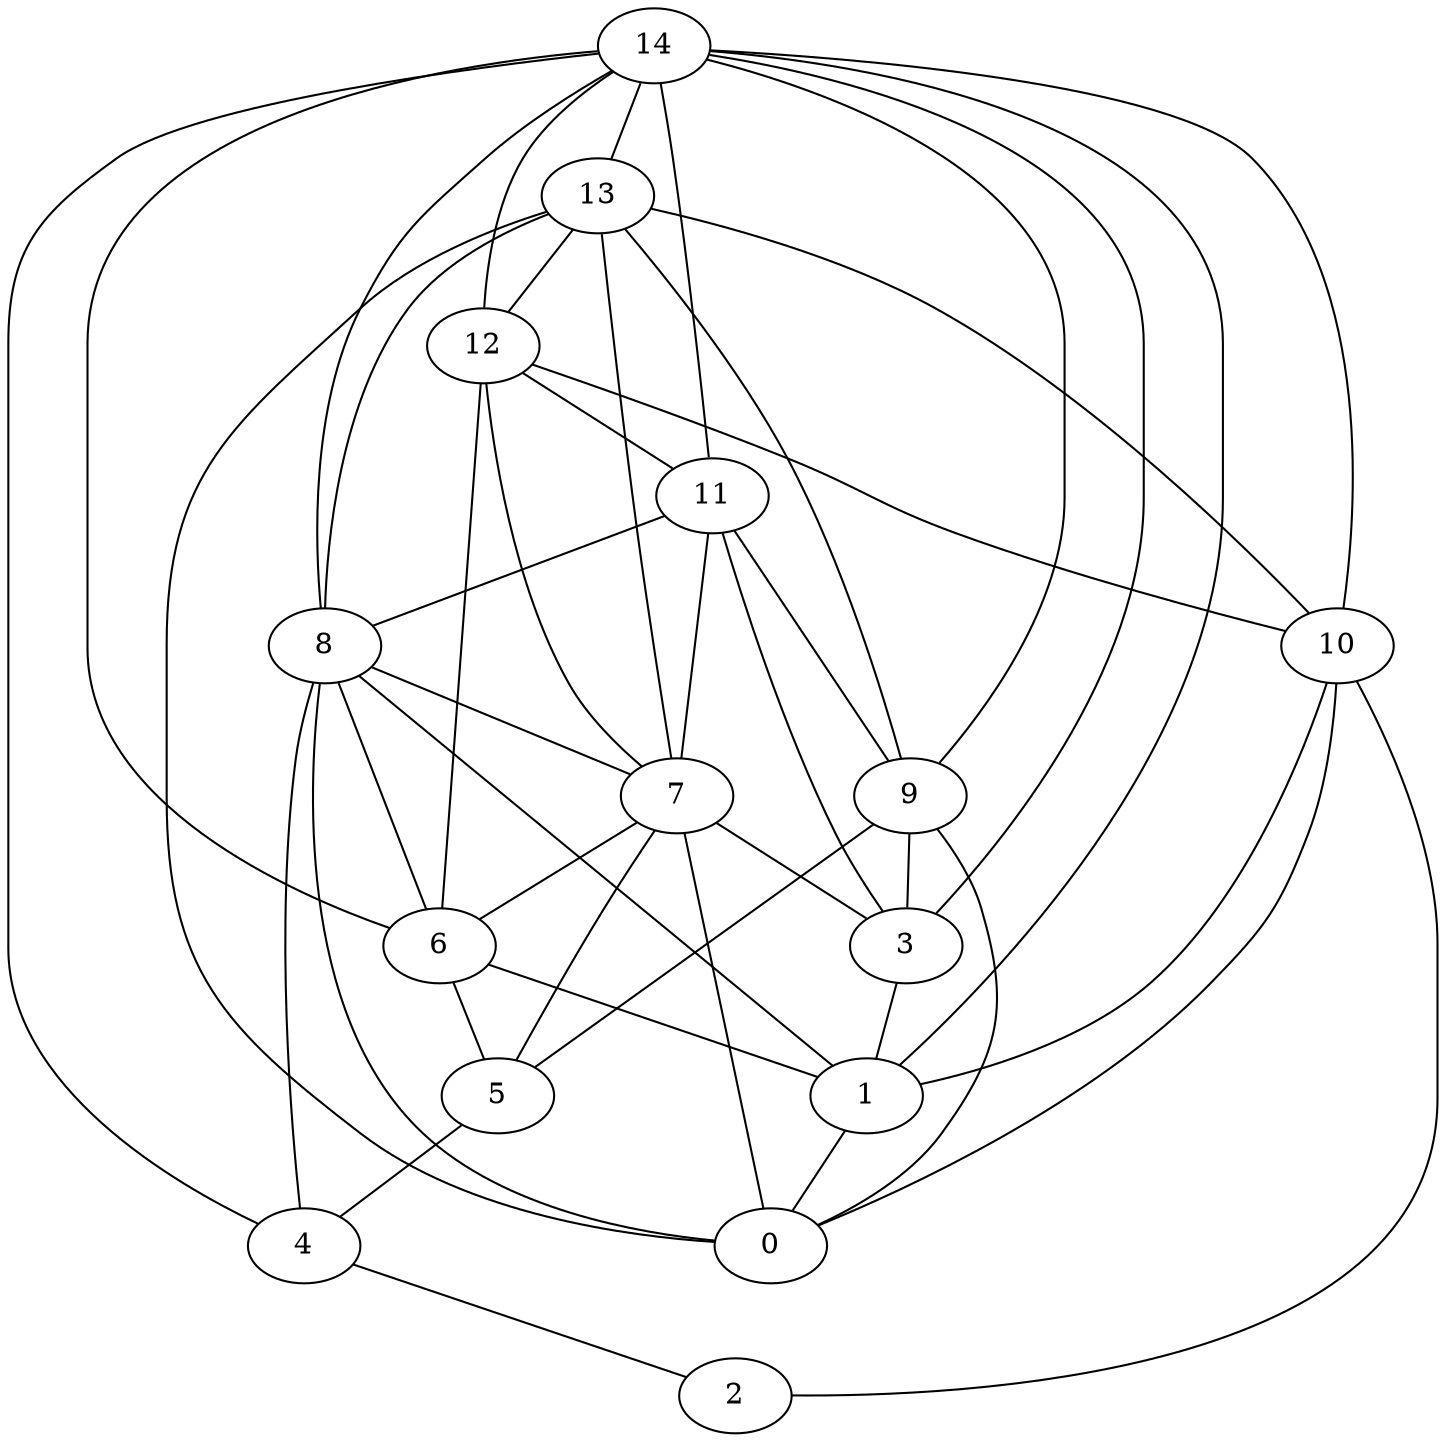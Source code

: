 digraph "sensornet-topology" {
label = "";
rankdir="BT";"0"->"1" [arrowhead = "both"] 
"0"->"7" [arrowhead = "both"] 
"0"->"8" [arrowhead = "both"] 
"0"->"9" [arrowhead = "both"] 
"0"->"10" [arrowhead = "both"] 
"0"->"13" [arrowhead = "both"] 
"1"->"3" [arrowhead = "both"] 
"1"->"6" [arrowhead = "both"] 
"1"->"8" [arrowhead = "both"] 
"1"->"10" [arrowhead = "both"] 
"1"->"14" [arrowhead = "both"] 
"2"->"4" [arrowhead = "both"] 
"2"->"10" [arrowhead = "both"] 
"3"->"7" [arrowhead = "both"] 
"3"->"9" [arrowhead = "both"] 
"3"->"11" [arrowhead = "both"] 
"3"->"14" [arrowhead = "both"] 
"4"->"5" [arrowhead = "both"] 
"4"->"8" [arrowhead = "both"] 
"4"->"14" [arrowhead = "both"] 
"5"->"6" [arrowhead = "both"] 
"5"->"7" [arrowhead = "both"] 
"5"->"9" [arrowhead = "both"] 
"6"->"7" [arrowhead = "both"] 
"6"->"8" [arrowhead = "both"] 
"6"->"12" [arrowhead = "both"] 
"6"->"14" [arrowhead = "both"] 
"7"->"8" [arrowhead = "both"] 
"7"->"11" [arrowhead = "both"] 
"7"->"12" [arrowhead = "both"] 
"7"->"13" [arrowhead = "both"] 
"8"->"11" [arrowhead = "both"] 
"8"->"13" [arrowhead = "both"] 
"8"->"14" [arrowhead = "both"] 
"9"->"11" [arrowhead = "both"] 
"9"->"13" [arrowhead = "both"] 
"9"->"14" [arrowhead = "both"] 
"10"->"12" [arrowhead = "both"] 
"10"->"13" [arrowhead = "both"] 
"10"->"14" [arrowhead = "both"] 
"11"->"12" [arrowhead = "both"] 
"11"->"14" [arrowhead = "both"] 
"12"->"13" [arrowhead = "both"] 
"12"->"14" [arrowhead = "both"] 
"13"->"14" [arrowhead = "both"] 
}